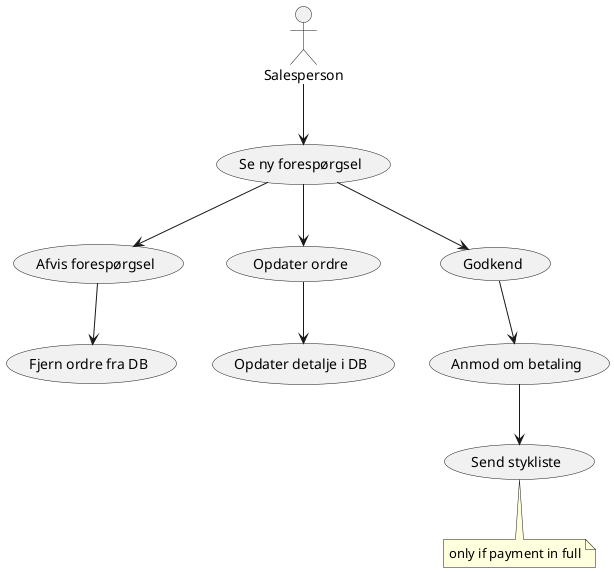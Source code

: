 @startuml
'https://plantuml.com/use-case-diagram

:Salesperson: As Seller

(Afvis forespørgsel) as (Afvis)
(Anmod om betaling) as (AnmodBetaling)
(Se ny forespørgsel) as (NyForespørgsel)
(Send stykliste) as (SendStykliste)
(Fjern ordre fra DB) as (FjernOrdre)

Seller --> (NyForespørgsel)
(NyForespørgsel) --> (Opdater ordre)
(NyForespørgsel) --> (Afvis)
(NyForespørgsel) --> (Godkend)

(Godkend) --> (AnmodBetaling)
(Afvis) --> (FjernOrdre)
(Opdater ordre) --> (Opdater detalje i DB)

(AnmodBetaling) --> (SendStykliste)



note "only if payment in full" as P1
(SendStykliste) .. P1

@enduml